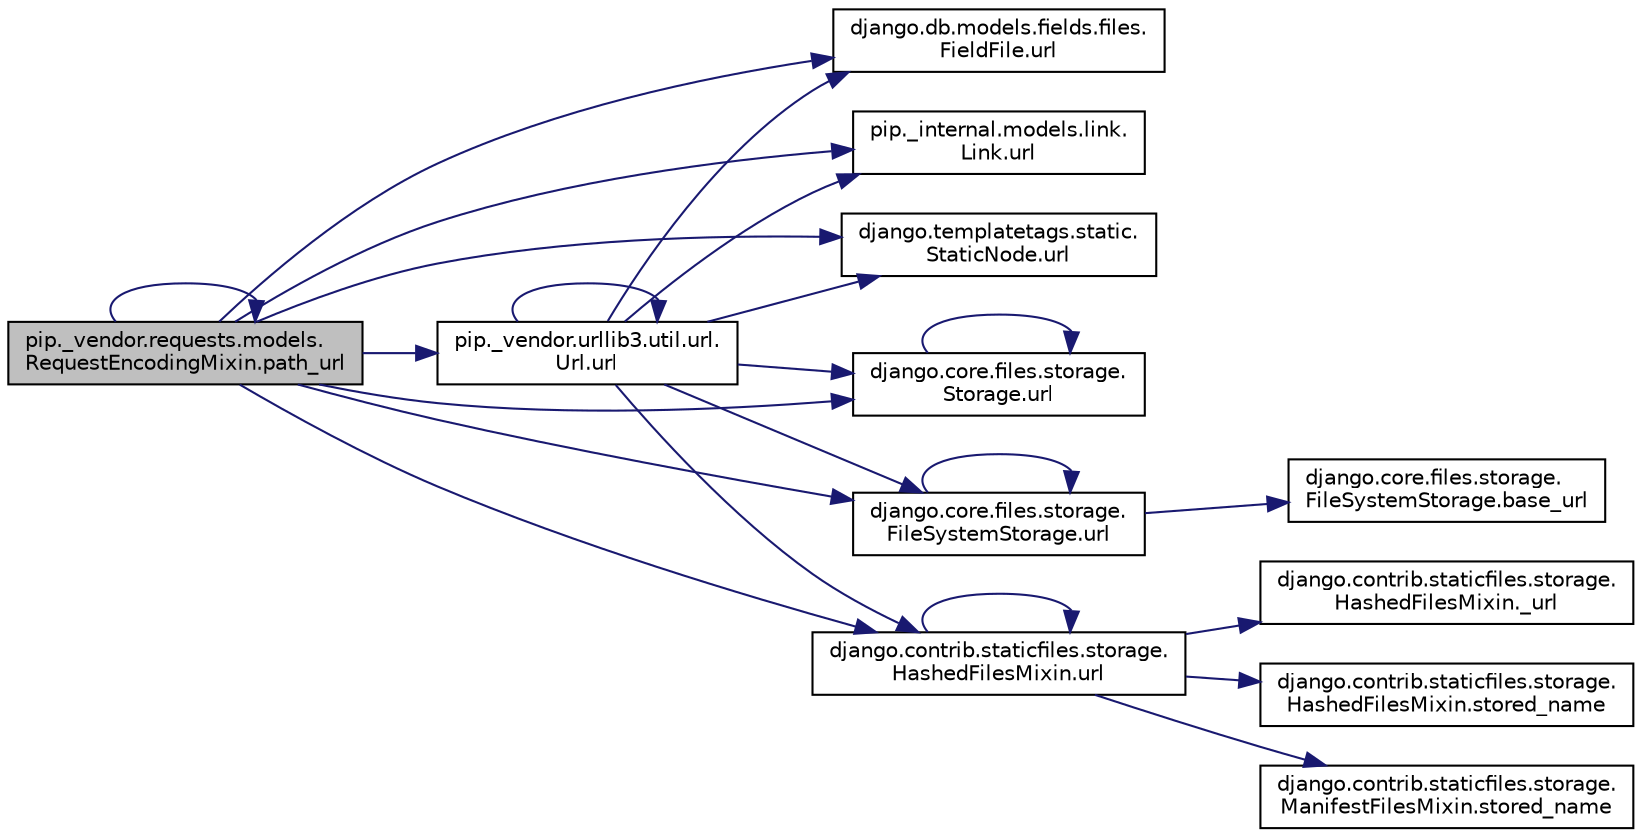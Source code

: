digraph "pip._vendor.requests.models.RequestEncodingMixin.path_url"
{
 // LATEX_PDF_SIZE
  edge [fontname="Helvetica",fontsize="10",labelfontname="Helvetica",labelfontsize="10"];
  node [fontname="Helvetica",fontsize="10",shape=record];
  rankdir="LR";
  Node1 [label="pip._vendor.requests.models.\lRequestEncodingMixin.path_url",height=0.2,width=0.4,color="black", fillcolor="grey75", style="filled", fontcolor="black",tooltip=" "];
  Node1 -> Node1 [color="midnightblue",fontsize="10",style="solid",fontname="Helvetica"];
  Node1 -> Node2 [color="midnightblue",fontsize="10",style="solid",fontname="Helvetica"];
  Node2 [label="django.db.models.fields.files.\lFieldFile.url",height=0.2,width=0.4,color="black", fillcolor="white", style="filled",URL="$d8/d02/classdjango_1_1db_1_1models_1_1fields_1_1files_1_1_field_file.html#afa1570013f42e9219ef2b24257baa227",tooltip=" "];
  Node1 -> Node3 [color="midnightblue",fontsize="10",style="solid",fontname="Helvetica"];
  Node3 [label="pip._internal.models.link.\lLink.url",height=0.2,width=0.4,color="black", fillcolor="white", style="filled",URL="$de/da5/classpip_1_1__internal_1_1models_1_1link_1_1_link.html#a6a4e9c09f8076390a11cc9b3fe51aede",tooltip=" "];
  Node1 -> Node4 [color="midnightblue",fontsize="10",style="solid",fontname="Helvetica"];
  Node4 [label="pip._vendor.urllib3.util.url.\lUrl.url",height=0.2,width=0.4,color="black", fillcolor="white", style="filled",URL="$d6/dd8/classpip_1_1__vendor_1_1urllib3_1_1util_1_1url_1_1_url.html#a412b7e3ce12f35eb2f203ab2c9c142d4",tooltip=" "];
  Node4 -> Node2 [color="midnightblue",fontsize="10",style="solid",fontname="Helvetica"];
  Node4 -> Node3 [color="midnightblue",fontsize="10",style="solid",fontname="Helvetica"];
  Node4 -> Node4 [color="midnightblue",fontsize="10",style="solid",fontname="Helvetica"];
  Node4 -> Node5 [color="midnightblue",fontsize="10",style="solid",fontname="Helvetica"];
  Node5 [label="django.templatetags.static.\lStaticNode.url",height=0.2,width=0.4,color="black", fillcolor="white", style="filled",URL="$d6/dd9/classdjango_1_1templatetags_1_1static_1_1_static_node.html#a90242615a5a2c320483130c7475fbe1b",tooltip=" "];
  Node4 -> Node6 [color="midnightblue",fontsize="10",style="solid",fontname="Helvetica"];
  Node6 [label="django.core.files.storage.\lStorage.url",height=0.2,width=0.4,color="black", fillcolor="white", style="filled",URL="$dc/dad/classdjango_1_1core_1_1files_1_1storage_1_1_storage.html#afba10b0ccbf14a3c231aadd8c41080ba",tooltip=" "];
  Node6 -> Node6 [color="midnightblue",fontsize="10",style="solid",fontname="Helvetica"];
  Node4 -> Node7 [color="midnightblue",fontsize="10",style="solid",fontname="Helvetica"];
  Node7 [label="django.core.files.storage.\lFileSystemStorage.url",height=0.2,width=0.4,color="black", fillcolor="white", style="filled",URL="$db/da8/classdjango_1_1core_1_1files_1_1storage_1_1_file_system_storage.html#a943adebf4b67ab6e174669667cb7548c",tooltip=" "];
  Node7 -> Node8 [color="midnightblue",fontsize="10",style="solid",fontname="Helvetica"];
  Node8 [label="django.core.files.storage.\lFileSystemStorage.base_url",height=0.2,width=0.4,color="black", fillcolor="white", style="filled",URL="$db/da8/classdjango_1_1core_1_1files_1_1storage_1_1_file_system_storage.html#a11fe5ed84eaa1e66b58fe4c8035e490d",tooltip=" "];
  Node7 -> Node7 [color="midnightblue",fontsize="10",style="solid",fontname="Helvetica"];
  Node4 -> Node9 [color="midnightblue",fontsize="10",style="solid",fontname="Helvetica"];
  Node9 [label="django.contrib.staticfiles.storage.\lHashedFilesMixin.url",height=0.2,width=0.4,color="black", fillcolor="white", style="filled",URL="$d4/d59/classdjango_1_1contrib_1_1staticfiles_1_1storage_1_1_hashed_files_mixin.html#a70f51c90d1d60d9756b78bd3fb53f9b0",tooltip=" "];
  Node9 -> Node10 [color="midnightblue",fontsize="10",style="solid",fontname="Helvetica"];
  Node10 [label="django.contrib.staticfiles.storage.\lHashedFilesMixin._url",height=0.2,width=0.4,color="black", fillcolor="white", style="filled",URL="$d4/d59/classdjango_1_1contrib_1_1staticfiles_1_1storage_1_1_hashed_files_mixin.html#ab701e4877b970feb795c01c1dc174414",tooltip=" "];
  Node9 -> Node11 [color="midnightblue",fontsize="10",style="solid",fontname="Helvetica"];
  Node11 [label="django.contrib.staticfiles.storage.\lHashedFilesMixin.stored_name",height=0.2,width=0.4,color="black", fillcolor="white", style="filled",URL="$d4/d59/classdjango_1_1contrib_1_1staticfiles_1_1storage_1_1_hashed_files_mixin.html#a77ecb4e21a7bd98ceb4ad706463386d1",tooltip=" "];
  Node9 -> Node12 [color="midnightblue",fontsize="10",style="solid",fontname="Helvetica"];
  Node12 [label="django.contrib.staticfiles.storage.\lManifestFilesMixin.stored_name",height=0.2,width=0.4,color="black", fillcolor="white", style="filled",URL="$da/d7f/classdjango_1_1contrib_1_1staticfiles_1_1storage_1_1_manifest_files_mixin.html#a9d0d955ecf88a33bfbae6e0c8ccd769e",tooltip=" "];
  Node9 -> Node9 [color="midnightblue",fontsize="10",style="solid",fontname="Helvetica"];
  Node1 -> Node5 [color="midnightblue",fontsize="10",style="solid",fontname="Helvetica"];
  Node1 -> Node6 [color="midnightblue",fontsize="10",style="solid",fontname="Helvetica"];
  Node1 -> Node7 [color="midnightblue",fontsize="10",style="solid",fontname="Helvetica"];
  Node1 -> Node9 [color="midnightblue",fontsize="10",style="solid",fontname="Helvetica"];
}

